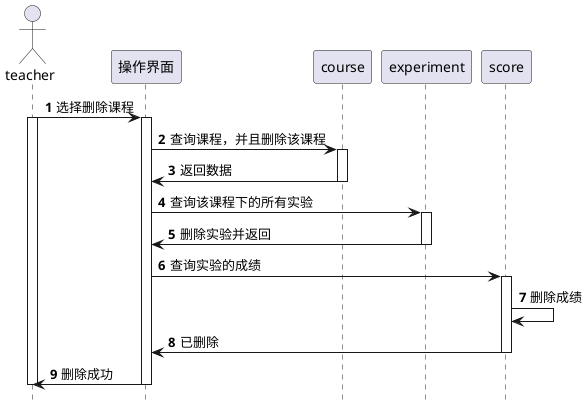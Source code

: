 @startuml
autonumber
hide footbox
actor teacher as ls
participant 操作界面 as jm
participant course as kc
participant experiment as sy
participant score as pfx
ls->jm:选择删除课程
activate ls
activate jm
jm->kc:查询课程，并且删除该课程
activate kc
kc->jm:返回数据
deactivate kc
jm->sy:查询该课程下的所有实验
activate sy
sy->jm:删除实验并返回
deactivate sy
jm->pfx:查询实验的成绩
activate pfx
pfx->pfx:删除成绩
pfx->jm:已删除
deactivate pfx
jm->ls:删除成功
deactivate jm
deactivate ls
@enduml